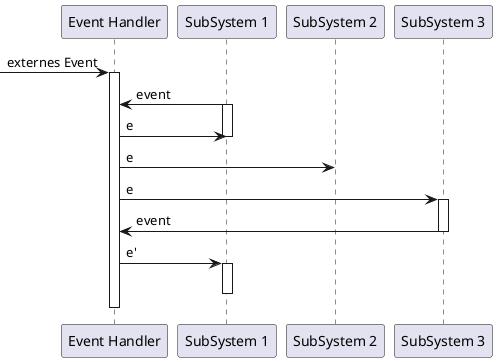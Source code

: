 @startuml

participant "Event Handler" as M
participant "SubSystem 1" as G
participant "SubSystem 2" as S
participant "SubSystem 3" as A


-> M: externes Event
activate M

G ->M : event
activate G
M -> G : e
deactivate G
M ->S : e


M -> A : e
activate A
A ->M : event
deactivate A

M ->G : e'
activate G
deactivate G
deactivate S


G -[hidden]-> M



deactivate M
@enduml